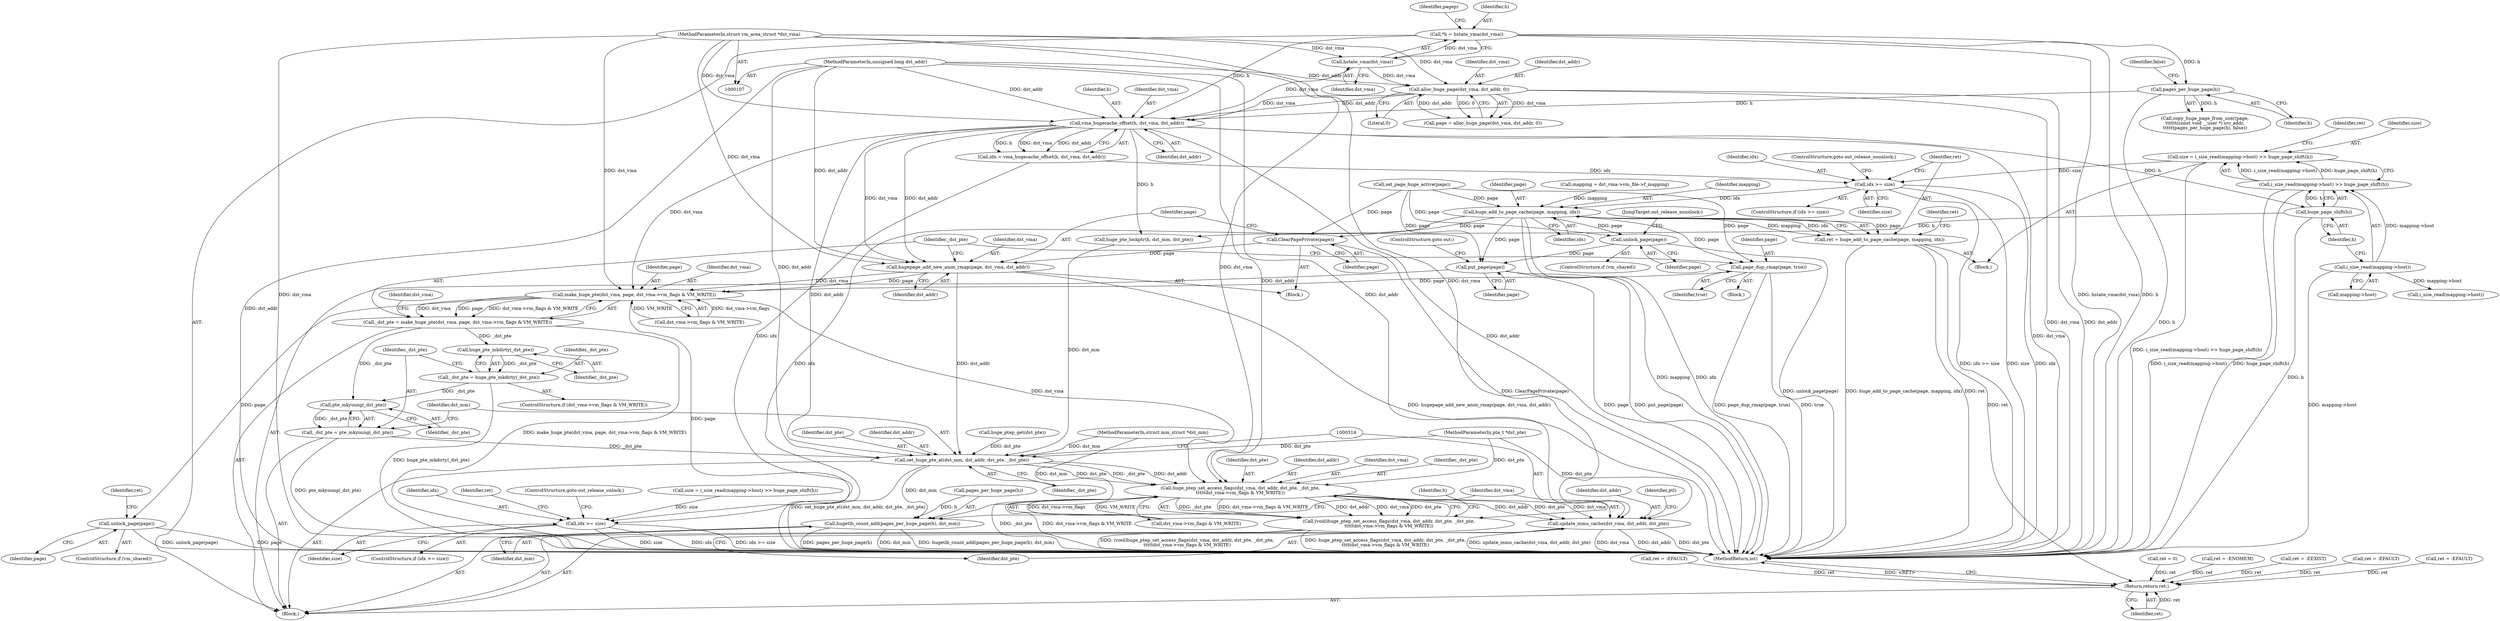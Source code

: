 digraph "0_linux_1e3921471354244f70fe268586ff94a97a6dd4df@API" {
"1000207" [label="(Call,size = i_size_read(mapping->host) >> huge_page_shift(h))"];
"1000209" [label="(Call,i_size_read(mapping->host) >> huge_page_shift(h))"];
"1000210" [label="(Call,i_size_read(mapping->host))"];
"1000214" [label="(Call,huge_page_shift(h))"];
"1000200" [label="(Call,vma_hugecache_offset(h, dst_vma, dst_addr))"];
"1000127" [label="(Call,*h = hstate_vma(dst_vma))"];
"1000129" [label="(Call,hstate_vma(dst_vma))"];
"1000110" [label="(MethodParameterIn,struct vm_area_struct *dst_vma)"];
"1000161" [label="(Call,pages_per_huge_page(h))"];
"1000146" [label="(Call,alloc_huge_page(dst_vma, dst_addr, 0))"];
"1000111" [label="(MethodParameterIn,unsigned long dst_addr)"];
"1000221" [label="(Call,idx >= size)"];
"1000227" [label="(Call,huge_add_to_page_cache(page, mapping, idx))"];
"1000225" [label="(Call,ret = huge_add_to_page_cache(page, mapping, idx))"];
"1000343" [label="(Return,return ret;)"];
"1000256" [label="(Call,idx >= size)"];
"1000273" [label="(Call,page_dup_rmap(page, true))"];
"1000286" [label="(Call,make_huge_pte(dst_vma, page, dst_vma->vm_flags & VM_WRITE))"];
"1000284" [label="(Call,_dst_pte = make_huge_pte(dst_vma, page, dst_vma->vm_flags & VM_WRITE))"];
"1000302" [label="(Call,huge_pte_mkdirty(_dst_pte))"];
"1000300" [label="(Call,_dst_pte = huge_pte_mkdirty(_dst_pte))"];
"1000306" [label="(Call,pte_mkyoung(_dst_pte))"];
"1000304" [label="(Call,_dst_pte = pte_mkyoung(_dst_pte))"];
"1000308" [label="(Call,set_huge_pte_at(dst_mm, dst_addr, dst_pte, _dst_pte))"];
"1000315" [label="(Call,huge_ptep_set_access_flags(dst_vma, dst_addr, dst_pte, _dst_pte,\n\t\t\t\t\tdst_vma->vm_flags & VM_WRITE))"];
"1000313" [label="(Call,(void)huge_ptep_set_access_flags(dst_vma, dst_addr, dst_pte, _dst_pte,\n\t\t\t\t\tdst_vma->vm_flags & VM_WRITE))"];
"1000329" [label="(Call,update_mmu_cache(dst_vma, dst_addr, dst_pte))"];
"1000325" [label="(Call,hugetlb_count_add(pages_per_huge_page(h), dst_mm))"];
"1000337" [label="(Call,unlock_page(page))"];
"1000278" [label="(Call,ClearPagePrivate(page))"];
"1000280" [label="(Call,hugepage_add_new_anon_rmap(page, dst_vma, dst_addr))"];
"1000350" [label="(Call,unlock_page(page))"];
"1000353" [label="(Call,put_page(page))"];
"1000274" [label="(Identifier,page)"];
"1000156" [label="(Call,copy_huge_page_from_user(page,\n\t\t\t\t\t\t(const void __user *) src_addr,\n\t\t\t\t\t\tpages_per_huge_page(h), false))"];
"1000245" [label="(Call,i_size_read(mapping->host))"];
"1000163" [label="(Identifier,false)"];
"1000191" [label="(Call,mapping = dst_vma->vm_file->f_mapping)"];
"1000272" [label="(Block,)"];
"1000161" [label="(Call,pages_per_huge_page(h))"];
"1000257" [label="(Identifier,idx)"];
"1000320" [label="(Call,dst_vma->vm_flags & VM_WRITE)"];
"1000303" [label="(Identifier,_dst_pte)"];
"1000280" [label="(Call,hugepage_add_new_anon_rmap(page, dst_vma, dst_addr))"];
"1000232" [label="(Identifier,ret)"];
"1000297" [label="(Identifier,dst_vma)"];
"1000229" [label="(Identifier,mapping)"];
"1000275" [label="(Identifier,true)"];
"1000281" [label="(Identifier,page)"];
"1000304" [label="(Call,_dst_pte = pte_mkyoung(_dst_pte))"];
"1000282" [label="(Identifier,dst_vma)"];
"1000230" [label="(Identifier,idx)"];
"1000312" [label="(Identifier,_dst_pte)"];
"1000278" [label="(Call,ClearPagePrivate(page))"];
"1000222" [label="(Identifier,idx)"];
"1000344" [label="(Identifier,ret)"];
"1000327" [label="(Identifier,h)"];
"1000147" [label="(Identifier,dst_vma)"];
"1000356" [label="(MethodReturn,int)"];
"1000228" [label="(Identifier,page)"];
"1000306" [label="(Call,pte_mkyoung(_dst_pte))"];
"1000300" [label="(Call,_dst_pte = huge_pte_mkdirty(_dst_pte))"];
"1000340" [label="(Identifier,ret)"];
"1000288" [label="(Identifier,page)"];
"1000261" [label="(Identifier,ret)"];
"1000127" [label="(Call,*h = hstate_vma(dst_vma))"];
"1000294" [label="(ControlStructure,if (dst_vma->vm_flags & VM_WRITE))"];
"1000328" [label="(Identifier,dst_mm)"];
"1000277" [label="(Block,)"];
"1000286" [label="(Call,make_huge_pte(dst_vma, page, dst_vma->vm_flags & VM_WRITE))"];
"1000211" [label="(Call,mapping->host)"];
"1000203" [label="(Identifier,dst_addr)"];
"1000148" [label="(Identifier,dst_addr)"];
"1000339" [label="(Call,ret = 0)"];
"1000236" [label="(Call,huge_pte_lockptr(h, dst_mm, dst_pte))"];
"1000140" [label="(Call,ret = -ENOMEM)"];
"1000309" [label="(Identifier,dst_mm)"];
"1000283" [label="(Identifier,dst_addr)"];
"1000329" [label="(Call,update_mmu_cache(dst_vma, dst_addr, dst_pte))"];
"1000318" [label="(Identifier,dst_pte)"];
"1000149" [label="(Literal,0)"];
"1000350" [label="(Call,unlock_page(page))"];
"1000260" [label="(Call,ret = -EEXIST)"];
"1000307" [label="(Identifier,_dst_pte)"];
"1000284" [label="(Call,_dst_pte = make_huge_pte(dst_vma, page, dst_vma->vm_flags & VM_WRITE))"];
"1000343" [label="(Return,return ret;)"];
"1000313" [label="(Call,(void)huge_ptep_set_access_flags(dst_vma, dst_addr, dst_pte, _dst_pte,\n\t\t\t\t\tdst_vma->vm_flags & VM_WRITE))"];
"1000287" [label="(Identifier,dst_vma)"];
"1000259" [label="(ControlStructure,goto out_release_unlock;)"];
"1000221" [label="(Call,idx >= size)"];
"1000207" [label="(Call,size = i_size_read(mapping->host) >> huge_page_shift(h))"];
"1000332" [label="(Identifier,dst_pte)"];
"1000267" [label="(Call,huge_ptep_get(dst_pte))"];
"1000251" [label="(Call,ret = -EFAULT)"];
"1000217" [label="(Identifier,ret)"];
"1000354" [label="(Identifier,page)"];
"1000224" [label="(ControlStructure,goto out_release_nounlock;)"];
"1000138" [label="(Identifier,pagep)"];
"1000129" [label="(Call,hstate_vma(dst_vma))"];
"1000128" [label="(Identifier,h)"];
"1000352" [label="(JumpTarget,out_release_nounlock:)"];
"1000302" [label="(Call,huge_pte_mkdirty(_dst_pte))"];
"1000111" [label="(MethodParameterIn,unsigned long dst_addr)"];
"1000225" [label="(Call,ret = huge_add_to_page_cache(page, mapping, idx))"];
"1000311" [label="(Identifier,dst_pte)"];
"1000215" [label="(Identifier,h)"];
"1000201" [label="(Identifier,h)"];
"1000315" [label="(Call,huge_ptep_set_access_flags(dst_vma, dst_addr, dst_pte, _dst_pte,\n\t\t\t\t\tdst_vma->vm_flags & VM_WRITE))"];
"1000279" [label="(Identifier,page)"];
"1000317" [label="(Identifier,dst_addr)"];
"1000130" [label="(Identifier,dst_vma)"];
"1000189" [label="(Call,set_page_huge_active(page))"];
"1000209" [label="(Call,i_size_read(mapping->host) >> huge_page_shift(h))"];
"1000256" [label="(Call,idx >= size)"];
"1000109" [label="(MethodParameterIn,pte_t *dst_pte)"];
"1000168" [label="(Call,ret = -EFAULT)"];
"1000200" [label="(Call,vma_hugecache_offset(h, dst_vma, dst_addr))"];
"1000330" [label="(Identifier,dst_vma)"];
"1000338" [label="(Identifier,page)"];
"1000348" [label="(ControlStructure,if (vm_shared))"];
"1000206" [label="(Block,)"];
"1000310" [label="(Identifier,dst_addr)"];
"1000110" [label="(MethodParameterIn,struct vm_area_struct *dst_vma)"];
"1000220" [label="(ControlStructure,if (idx >= size))"];
"1000325" [label="(Call,hugetlb_count_add(pages_per_huge_page(h), dst_mm))"];
"1000223" [label="(Identifier,size)"];
"1000144" [label="(Call,page = alloc_huge_page(dst_vma, dst_addr, 0))"];
"1000351" [label="(Identifier,page)"];
"1000202" [label="(Identifier,dst_vma)"];
"1000198" [label="(Call,idx = vma_hugecache_offset(h, dst_vma, dst_addr))"];
"1000273" [label="(Call,page_dup_rmap(page, true))"];
"1000146" [label="(Call,alloc_huge_page(dst_vma, dst_addr, 0))"];
"1000331" [label="(Identifier,dst_addr)"];
"1000326" [label="(Call,pages_per_huge_page(h))"];
"1000162" [label="(Identifier,h)"];
"1000108" [label="(MethodParameterIn,struct mm_struct *dst_mm)"];
"1000214" [label="(Call,huge_page_shift(h))"];
"1000216" [label="(Call,ret = -EFAULT)"];
"1000334" [label="(Identifier,ptl)"];
"1000242" [label="(Call,size = i_size_read(mapping->host) >> huge_page_shift(h))"];
"1000210" [label="(Call,i_size_read(mapping->host))"];
"1000258" [label="(Identifier,size)"];
"1000289" [label="(Call,dst_vma->vm_flags & VM_WRITE)"];
"1000305" [label="(Identifier,_dst_pte)"];
"1000301" [label="(Identifier,_dst_pte)"];
"1000208" [label="(Identifier,size)"];
"1000114" [label="(Block,)"];
"1000308" [label="(Call,set_huge_pte_at(dst_mm, dst_addr, dst_pte, _dst_pte))"];
"1000227" [label="(Call,huge_add_to_page_cache(page, mapping, idx))"];
"1000337" [label="(Call,unlock_page(page))"];
"1000335" [label="(ControlStructure,if (vm_shared))"];
"1000355" [label="(ControlStructure,goto out;)"];
"1000285" [label="(Identifier,_dst_pte)"];
"1000316" [label="(Identifier,dst_vma)"];
"1000319" [label="(Identifier,_dst_pte)"];
"1000353" [label="(Call,put_page(page))"];
"1000226" [label="(Identifier,ret)"];
"1000255" [label="(ControlStructure,if (idx >= size))"];
"1000207" -> "1000206"  [label="AST: "];
"1000207" -> "1000209"  [label="CFG: "];
"1000208" -> "1000207"  [label="AST: "];
"1000209" -> "1000207"  [label="AST: "];
"1000217" -> "1000207"  [label="CFG: "];
"1000207" -> "1000356"  [label="DDG: i_size_read(mapping->host) >> huge_page_shift(h)"];
"1000209" -> "1000207"  [label="DDG: i_size_read(mapping->host)"];
"1000209" -> "1000207"  [label="DDG: huge_page_shift(h)"];
"1000207" -> "1000221"  [label="DDG: size"];
"1000209" -> "1000214"  [label="CFG: "];
"1000210" -> "1000209"  [label="AST: "];
"1000214" -> "1000209"  [label="AST: "];
"1000209" -> "1000356"  [label="DDG: i_size_read(mapping->host)"];
"1000209" -> "1000356"  [label="DDG: huge_page_shift(h)"];
"1000210" -> "1000209"  [label="DDG: mapping->host"];
"1000214" -> "1000209"  [label="DDG: h"];
"1000210" -> "1000211"  [label="CFG: "];
"1000211" -> "1000210"  [label="AST: "];
"1000215" -> "1000210"  [label="CFG: "];
"1000210" -> "1000356"  [label="DDG: mapping->host"];
"1000210" -> "1000245"  [label="DDG: mapping->host"];
"1000214" -> "1000215"  [label="CFG: "];
"1000215" -> "1000214"  [label="AST: "];
"1000214" -> "1000356"  [label="DDG: h"];
"1000200" -> "1000214"  [label="DDG: h"];
"1000214" -> "1000236"  [label="DDG: h"];
"1000200" -> "1000198"  [label="AST: "];
"1000200" -> "1000203"  [label="CFG: "];
"1000201" -> "1000200"  [label="AST: "];
"1000202" -> "1000200"  [label="AST: "];
"1000203" -> "1000200"  [label="AST: "];
"1000198" -> "1000200"  [label="CFG: "];
"1000200" -> "1000356"  [label="DDG: dst_addr"];
"1000200" -> "1000356"  [label="DDG: dst_vma"];
"1000200" -> "1000198"  [label="DDG: h"];
"1000200" -> "1000198"  [label="DDG: dst_vma"];
"1000200" -> "1000198"  [label="DDG: dst_addr"];
"1000127" -> "1000200"  [label="DDG: h"];
"1000161" -> "1000200"  [label="DDG: h"];
"1000129" -> "1000200"  [label="DDG: dst_vma"];
"1000146" -> "1000200"  [label="DDG: dst_vma"];
"1000146" -> "1000200"  [label="DDG: dst_addr"];
"1000110" -> "1000200"  [label="DDG: dst_vma"];
"1000111" -> "1000200"  [label="DDG: dst_addr"];
"1000200" -> "1000236"  [label="DDG: h"];
"1000200" -> "1000280"  [label="DDG: dst_vma"];
"1000200" -> "1000280"  [label="DDG: dst_addr"];
"1000200" -> "1000286"  [label="DDG: dst_vma"];
"1000200" -> "1000308"  [label="DDG: dst_addr"];
"1000127" -> "1000114"  [label="AST: "];
"1000127" -> "1000129"  [label="CFG: "];
"1000128" -> "1000127"  [label="AST: "];
"1000129" -> "1000127"  [label="AST: "];
"1000138" -> "1000127"  [label="CFG: "];
"1000127" -> "1000356"  [label="DDG: hstate_vma(dst_vma)"];
"1000127" -> "1000356"  [label="DDG: h"];
"1000129" -> "1000127"  [label="DDG: dst_vma"];
"1000127" -> "1000161"  [label="DDG: h"];
"1000129" -> "1000130"  [label="CFG: "];
"1000130" -> "1000129"  [label="AST: "];
"1000110" -> "1000129"  [label="DDG: dst_vma"];
"1000129" -> "1000146"  [label="DDG: dst_vma"];
"1000110" -> "1000107"  [label="AST: "];
"1000110" -> "1000356"  [label="DDG: dst_vma"];
"1000110" -> "1000146"  [label="DDG: dst_vma"];
"1000110" -> "1000280"  [label="DDG: dst_vma"];
"1000110" -> "1000286"  [label="DDG: dst_vma"];
"1000110" -> "1000315"  [label="DDG: dst_vma"];
"1000110" -> "1000329"  [label="DDG: dst_vma"];
"1000161" -> "1000156"  [label="AST: "];
"1000161" -> "1000162"  [label="CFG: "];
"1000162" -> "1000161"  [label="AST: "];
"1000163" -> "1000161"  [label="CFG: "];
"1000161" -> "1000356"  [label="DDG: h"];
"1000161" -> "1000156"  [label="DDG: h"];
"1000146" -> "1000144"  [label="AST: "];
"1000146" -> "1000149"  [label="CFG: "];
"1000147" -> "1000146"  [label="AST: "];
"1000148" -> "1000146"  [label="AST: "];
"1000149" -> "1000146"  [label="AST: "];
"1000144" -> "1000146"  [label="CFG: "];
"1000146" -> "1000356"  [label="DDG: dst_addr"];
"1000146" -> "1000356"  [label="DDG: dst_vma"];
"1000146" -> "1000144"  [label="DDG: dst_vma"];
"1000146" -> "1000144"  [label="DDG: dst_addr"];
"1000146" -> "1000144"  [label="DDG: 0"];
"1000111" -> "1000146"  [label="DDG: dst_addr"];
"1000111" -> "1000107"  [label="AST: "];
"1000111" -> "1000356"  [label="DDG: dst_addr"];
"1000111" -> "1000280"  [label="DDG: dst_addr"];
"1000111" -> "1000308"  [label="DDG: dst_addr"];
"1000111" -> "1000315"  [label="DDG: dst_addr"];
"1000111" -> "1000329"  [label="DDG: dst_addr"];
"1000221" -> "1000220"  [label="AST: "];
"1000221" -> "1000223"  [label="CFG: "];
"1000222" -> "1000221"  [label="AST: "];
"1000223" -> "1000221"  [label="AST: "];
"1000224" -> "1000221"  [label="CFG: "];
"1000226" -> "1000221"  [label="CFG: "];
"1000221" -> "1000356"  [label="DDG: idx >= size"];
"1000221" -> "1000356"  [label="DDG: size"];
"1000221" -> "1000356"  [label="DDG: idx"];
"1000198" -> "1000221"  [label="DDG: idx"];
"1000221" -> "1000227"  [label="DDG: idx"];
"1000227" -> "1000225"  [label="AST: "];
"1000227" -> "1000230"  [label="CFG: "];
"1000228" -> "1000227"  [label="AST: "];
"1000229" -> "1000227"  [label="AST: "];
"1000230" -> "1000227"  [label="AST: "];
"1000225" -> "1000227"  [label="CFG: "];
"1000227" -> "1000356"  [label="DDG: mapping"];
"1000227" -> "1000356"  [label="DDG: idx"];
"1000227" -> "1000225"  [label="DDG: page"];
"1000227" -> "1000225"  [label="DDG: mapping"];
"1000227" -> "1000225"  [label="DDG: idx"];
"1000189" -> "1000227"  [label="DDG: page"];
"1000191" -> "1000227"  [label="DDG: mapping"];
"1000227" -> "1000256"  [label="DDG: idx"];
"1000227" -> "1000273"  [label="DDG: page"];
"1000227" -> "1000278"  [label="DDG: page"];
"1000227" -> "1000350"  [label="DDG: page"];
"1000227" -> "1000353"  [label="DDG: page"];
"1000225" -> "1000206"  [label="AST: "];
"1000226" -> "1000225"  [label="AST: "];
"1000232" -> "1000225"  [label="CFG: "];
"1000225" -> "1000356"  [label="DDG: huge_add_to_page_cache(page, mapping, idx)"];
"1000225" -> "1000356"  [label="DDG: ret"];
"1000225" -> "1000343"  [label="DDG: ret"];
"1000343" -> "1000114"  [label="AST: "];
"1000343" -> "1000344"  [label="CFG: "];
"1000344" -> "1000343"  [label="AST: "];
"1000356" -> "1000343"  [label="CFG: "];
"1000343" -> "1000356"  [label="DDG: <RET>"];
"1000344" -> "1000343"  [label="DDG: ret"];
"1000168" -> "1000343"  [label="DDG: ret"];
"1000216" -> "1000343"  [label="DDG: ret"];
"1000140" -> "1000343"  [label="DDG: ret"];
"1000251" -> "1000343"  [label="DDG: ret"];
"1000339" -> "1000343"  [label="DDG: ret"];
"1000260" -> "1000343"  [label="DDG: ret"];
"1000256" -> "1000255"  [label="AST: "];
"1000256" -> "1000258"  [label="CFG: "];
"1000257" -> "1000256"  [label="AST: "];
"1000258" -> "1000256"  [label="AST: "];
"1000259" -> "1000256"  [label="CFG: "];
"1000261" -> "1000256"  [label="CFG: "];
"1000256" -> "1000356"  [label="DDG: size"];
"1000256" -> "1000356"  [label="DDG: idx"];
"1000256" -> "1000356"  [label="DDG: idx >= size"];
"1000198" -> "1000256"  [label="DDG: idx"];
"1000242" -> "1000256"  [label="DDG: size"];
"1000273" -> "1000272"  [label="AST: "];
"1000273" -> "1000275"  [label="CFG: "];
"1000274" -> "1000273"  [label="AST: "];
"1000275" -> "1000273"  [label="AST: "];
"1000285" -> "1000273"  [label="CFG: "];
"1000273" -> "1000356"  [label="DDG: true"];
"1000273" -> "1000356"  [label="DDG: page_dup_rmap(page, true)"];
"1000189" -> "1000273"  [label="DDG: page"];
"1000273" -> "1000286"  [label="DDG: page"];
"1000286" -> "1000284"  [label="AST: "];
"1000286" -> "1000289"  [label="CFG: "];
"1000287" -> "1000286"  [label="AST: "];
"1000288" -> "1000286"  [label="AST: "];
"1000289" -> "1000286"  [label="AST: "];
"1000284" -> "1000286"  [label="CFG: "];
"1000286" -> "1000356"  [label="DDG: page"];
"1000286" -> "1000284"  [label="DDG: dst_vma"];
"1000286" -> "1000284"  [label="DDG: page"];
"1000286" -> "1000284"  [label="DDG: dst_vma->vm_flags & VM_WRITE"];
"1000280" -> "1000286"  [label="DDG: dst_vma"];
"1000280" -> "1000286"  [label="DDG: page"];
"1000289" -> "1000286"  [label="DDG: dst_vma->vm_flags"];
"1000289" -> "1000286"  [label="DDG: VM_WRITE"];
"1000286" -> "1000315"  [label="DDG: dst_vma"];
"1000286" -> "1000337"  [label="DDG: page"];
"1000284" -> "1000114"  [label="AST: "];
"1000285" -> "1000284"  [label="AST: "];
"1000297" -> "1000284"  [label="CFG: "];
"1000284" -> "1000356"  [label="DDG: make_huge_pte(dst_vma, page, dst_vma->vm_flags & VM_WRITE)"];
"1000284" -> "1000302"  [label="DDG: _dst_pte"];
"1000284" -> "1000306"  [label="DDG: _dst_pte"];
"1000302" -> "1000300"  [label="AST: "];
"1000302" -> "1000303"  [label="CFG: "];
"1000303" -> "1000302"  [label="AST: "];
"1000300" -> "1000302"  [label="CFG: "];
"1000302" -> "1000300"  [label="DDG: _dst_pte"];
"1000300" -> "1000294"  [label="AST: "];
"1000301" -> "1000300"  [label="AST: "];
"1000305" -> "1000300"  [label="CFG: "];
"1000300" -> "1000356"  [label="DDG: huge_pte_mkdirty(_dst_pte)"];
"1000300" -> "1000306"  [label="DDG: _dst_pte"];
"1000306" -> "1000304"  [label="AST: "];
"1000306" -> "1000307"  [label="CFG: "];
"1000307" -> "1000306"  [label="AST: "];
"1000304" -> "1000306"  [label="CFG: "];
"1000306" -> "1000304"  [label="DDG: _dst_pte"];
"1000304" -> "1000114"  [label="AST: "];
"1000305" -> "1000304"  [label="AST: "];
"1000309" -> "1000304"  [label="CFG: "];
"1000304" -> "1000356"  [label="DDG: pte_mkyoung(_dst_pte)"];
"1000304" -> "1000308"  [label="DDG: _dst_pte"];
"1000308" -> "1000114"  [label="AST: "];
"1000308" -> "1000312"  [label="CFG: "];
"1000309" -> "1000308"  [label="AST: "];
"1000310" -> "1000308"  [label="AST: "];
"1000311" -> "1000308"  [label="AST: "];
"1000312" -> "1000308"  [label="AST: "];
"1000314" -> "1000308"  [label="CFG: "];
"1000308" -> "1000356"  [label="DDG: set_huge_pte_at(dst_mm, dst_addr, dst_pte, _dst_pte)"];
"1000236" -> "1000308"  [label="DDG: dst_mm"];
"1000108" -> "1000308"  [label="DDG: dst_mm"];
"1000280" -> "1000308"  [label="DDG: dst_addr"];
"1000267" -> "1000308"  [label="DDG: dst_pte"];
"1000109" -> "1000308"  [label="DDG: dst_pte"];
"1000308" -> "1000315"  [label="DDG: dst_addr"];
"1000308" -> "1000315"  [label="DDG: dst_pte"];
"1000308" -> "1000315"  [label="DDG: _dst_pte"];
"1000308" -> "1000325"  [label="DDG: dst_mm"];
"1000315" -> "1000313"  [label="AST: "];
"1000315" -> "1000320"  [label="CFG: "];
"1000316" -> "1000315"  [label="AST: "];
"1000317" -> "1000315"  [label="AST: "];
"1000318" -> "1000315"  [label="AST: "];
"1000319" -> "1000315"  [label="AST: "];
"1000320" -> "1000315"  [label="AST: "];
"1000313" -> "1000315"  [label="CFG: "];
"1000315" -> "1000356"  [label="DDG: _dst_pte"];
"1000315" -> "1000356"  [label="DDG: dst_vma->vm_flags & VM_WRITE"];
"1000315" -> "1000313"  [label="DDG: _dst_pte"];
"1000315" -> "1000313"  [label="DDG: dst_vma->vm_flags & VM_WRITE"];
"1000315" -> "1000313"  [label="DDG: dst_addr"];
"1000315" -> "1000313"  [label="DDG: dst_vma"];
"1000315" -> "1000313"  [label="DDG: dst_pte"];
"1000109" -> "1000315"  [label="DDG: dst_pte"];
"1000320" -> "1000315"  [label="DDG: dst_vma->vm_flags"];
"1000320" -> "1000315"  [label="DDG: VM_WRITE"];
"1000315" -> "1000329"  [label="DDG: dst_vma"];
"1000315" -> "1000329"  [label="DDG: dst_addr"];
"1000315" -> "1000329"  [label="DDG: dst_pte"];
"1000313" -> "1000114"  [label="AST: "];
"1000314" -> "1000313"  [label="AST: "];
"1000327" -> "1000313"  [label="CFG: "];
"1000313" -> "1000356"  [label="DDG: huge_ptep_set_access_flags(dst_vma, dst_addr, dst_pte, _dst_pte,\n\t\t\t\t\tdst_vma->vm_flags & VM_WRITE)"];
"1000313" -> "1000356"  [label="DDG: (void)huge_ptep_set_access_flags(dst_vma, dst_addr, dst_pte, _dst_pte,\n\t\t\t\t\tdst_vma->vm_flags & VM_WRITE)"];
"1000329" -> "1000114"  [label="AST: "];
"1000329" -> "1000332"  [label="CFG: "];
"1000330" -> "1000329"  [label="AST: "];
"1000331" -> "1000329"  [label="AST: "];
"1000332" -> "1000329"  [label="AST: "];
"1000334" -> "1000329"  [label="CFG: "];
"1000329" -> "1000356"  [label="DDG: dst_addr"];
"1000329" -> "1000356"  [label="DDG: dst_pte"];
"1000329" -> "1000356"  [label="DDG: update_mmu_cache(dst_vma, dst_addr, dst_pte)"];
"1000329" -> "1000356"  [label="DDG: dst_vma"];
"1000109" -> "1000329"  [label="DDG: dst_pte"];
"1000325" -> "1000114"  [label="AST: "];
"1000325" -> "1000328"  [label="CFG: "];
"1000326" -> "1000325"  [label="AST: "];
"1000328" -> "1000325"  [label="AST: "];
"1000330" -> "1000325"  [label="CFG: "];
"1000325" -> "1000356"  [label="DDG: pages_per_huge_page(h)"];
"1000325" -> "1000356"  [label="DDG: dst_mm"];
"1000325" -> "1000356"  [label="DDG: hugetlb_count_add(pages_per_huge_page(h), dst_mm)"];
"1000326" -> "1000325"  [label="DDG: h"];
"1000108" -> "1000325"  [label="DDG: dst_mm"];
"1000337" -> "1000335"  [label="AST: "];
"1000337" -> "1000338"  [label="CFG: "];
"1000338" -> "1000337"  [label="AST: "];
"1000340" -> "1000337"  [label="CFG: "];
"1000337" -> "1000356"  [label="DDG: page"];
"1000337" -> "1000356"  [label="DDG: unlock_page(page)"];
"1000278" -> "1000277"  [label="AST: "];
"1000278" -> "1000279"  [label="CFG: "];
"1000279" -> "1000278"  [label="AST: "];
"1000281" -> "1000278"  [label="CFG: "];
"1000278" -> "1000356"  [label="DDG: ClearPagePrivate(page)"];
"1000189" -> "1000278"  [label="DDG: page"];
"1000278" -> "1000280"  [label="DDG: page"];
"1000280" -> "1000277"  [label="AST: "];
"1000280" -> "1000283"  [label="CFG: "];
"1000281" -> "1000280"  [label="AST: "];
"1000282" -> "1000280"  [label="AST: "];
"1000283" -> "1000280"  [label="AST: "];
"1000285" -> "1000280"  [label="CFG: "];
"1000280" -> "1000356"  [label="DDG: hugepage_add_new_anon_rmap(page, dst_vma, dst_addr)"];
"1000350" -> "1000348"  [label="AST: "];
"1000350" -> "1000351"  [label="CFG: "];
"1000351" -> "1000350"  [label="AST: "];
"1000352" -> "1000350"  [label="CFG: "];
"1000350" -> "1000356"  [label="DDG: unlock_page(page)"];
"1000189" -> "1000350"  [label="DDG: page"];
"1000350" -> "1000353"  [label="DDG: page"];
"1000353" -> "1000114"  [label="AST: "];
"1000353" -> "1000354"  [label="CFG: "];
"1000354" -> "1000353"  [label="AST: "];
"1000355" -> "1000353"  [label="CFG: "];
"1000353" -> "1000356"  [label="DDG: put_page(page)"];
"1000353" -> "1000356"  [label="DDG: page"];
"1000189" -> "1000353"  [label="DDG: page"];
}
